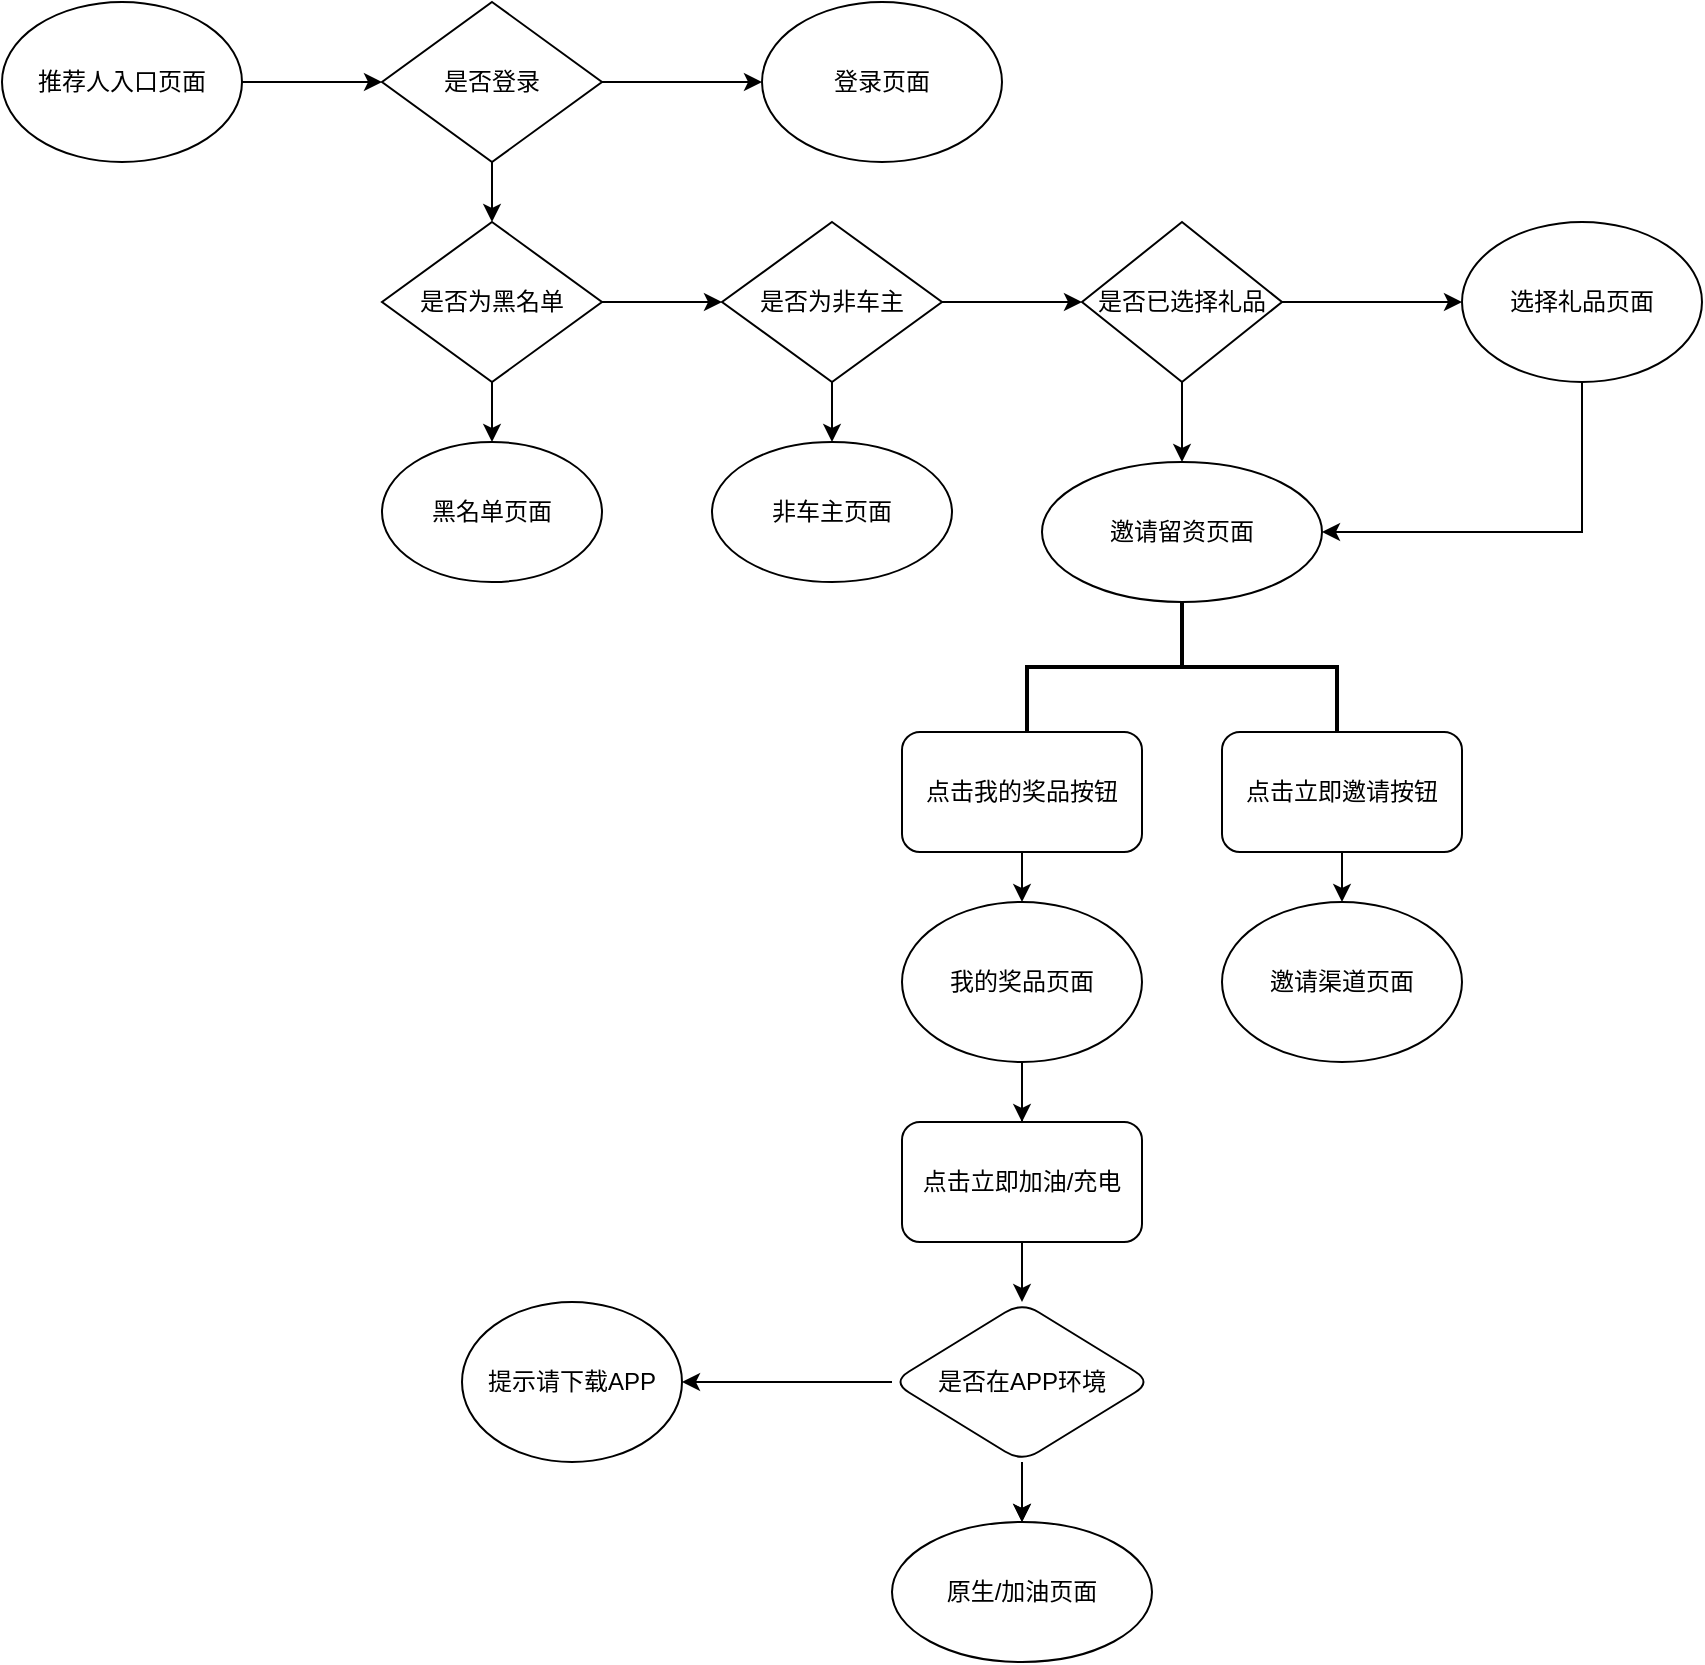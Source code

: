 <mxfile version="21.3.8" type="github">
  <diagram name="Page-1" id="8ce9d11a-91a2-4d17-14d8-a56ed91bf033">
    <mxGraphModel dx="1306" dy="843" grid="1" gridSize="10" guides="1" tooltips="1" connect="1" arrows="1" fold="1" page="1" pageScale="1" pageWidth="1100" pageHeight="850" background="none" math="0" shadow="0">
      <root>
        <mxCell id="0" />
        <mxCell id="1" parent="0" />
        <mxCell id="_9gmj-2kIgi6-tLGqkVm-63" value="" style="edgeStyle=none;rounded=0;orthogonalLoop=1;jettySize=auto;html=1;" edge="1" parent="1" source="_9gmj-2kIgi6-tLGqkVm-61" target="_9gmj-2kIgi6-tLGqkVm-62">
          <mxGeometry relative="1" as="geometry" />
        </mxCell>
        <mxCell id="_9gmj-2kIgi6-tLGqkVm-61" value="推荐人入口页面" style="ellipse;whiteSpace=wrap;html=1;" vertex="1" parent="1">
          <mxGeometry y="40" width="120" height="80" as="geometry" />
        </mxCell>
        <mxCell id="_9gmj-2kIgi6-tLGqkVm-65" value="" style="edgeStyle=none;rounded=0;orthogonalLoop=1;jettySize=auto;html=1;" edge="1" parent="1" source="_9gmj-2kIgi6-tLGqkVm-62" target="_9gmj-2kIgi6-tLGqkVm-64">
          <mxGeometry relative="1" as="geometry" />
        </mxCell>
        <mxCell id="_9gmj-2kIgi6-tLGqkVm-67" value="" style="edgeStyle=none;rounded=0;orthogonalLoop=1;jettySize=auto;html=1;" edge="1" parent="1" source="_9gmj-2kIgi6-tLGqkVm-62" target="_9gmj-2kIgi6-tLGqkVm-66">
          <mxGeometry relative="1" as="geometry" />
        </mxCell>
        <mxCell id="_9gmj-2kIgi6-tLGqkVm-62" value="是否登录" style="rhombus;whiteSpace=wrap;html=1;" vertex="1" parent="1">
          <mxGeometry x="190" y="40" width="110" height="80" as="geometry" />
        </mxCell>
        <mxCell id="_9gmj-2kIgi6-tLGqkVm-69" value="" style="edgeStyle=none;rounded=0;orthogonalLoop=1;jettySize=auto;html=1;" edge="1" parent="1" source="_9gmj-2kIgi6-tLGqkVm-64" target="_9gmj-2kIgi6-tLGqkVm-68">
          <mxGeometry relative="1" as="geometry" />
        </mxCell>
        <mxCell id="_9gmj-2kIgi6-tLGqkVm-71" value="" style="edgeStyle=none;rounded=0;orthogonalLoop=1;jettySize=auto;html=1;" edge="1" parent="1" source="_9gmj-2kIgi6-tLGqkVm-64" target="_9gmj-2kIgi6-tLGqkVm-70">
          <mxGeometry relative="1" as="geometry" />
        </mxCell>
        <mxCell id="_9gmj-2kIgi6-tLGqkVm-64" value="是否为黑名单" style="rhombus;whiteSpace=wrap;html=1;" vertex="1" parent="1">
          <mxGeometry x="190" y="150" width="110" height="80" as="geometry" />
        </mxCell>
        <mxCell id="_9gmj-2kIgi6-tLGqkVm-66" value="登录页面" style="ellipse;whiteSpace=wrap;html=1;" vertex="1" parent="1">
          <mxGeometry x="380" y="40" width="120" height="80" as="geometry" />
        </mxCell>
        <mxCell id="_9gmj-2kIgi6-tLGqkVm-68" value="黑名单页面" style="ellipse;whiteSpace=wrap;html=1;" vertex="1" parent="1">
          <mxGeometry x="190" y="260" width="110" height="70" as="geometry" />
        </mxCell>
        <mxCell id="_9gmj-2kIgi6-tLGqkVm-73" value="" style="edgeStyle=none;rounded=0;orthogonalLoop=1;jettySize=auto;html=1;" edge="1" parent="1" source="_9gmj-2kIgi6-tLGqkVm-70" target="_9gmj-2kIgi6-tLGqkVm-72">
          <mxGeometry relative="1" as="geometry" />
        </mxCell>
        <mxCell id="_9gmj-2kIgi6-tLGqkVm-75" value="" style="edgeStyle=none;rounded=0;orthogonalLoop=1;jettySize=auto;html=1;" edge="1" parent="1" source="_9gmj-2kIgi6-tLGqkVm-70" target="_9gmj-2kIgi6-tLGqkVm-74">
          <mxGeometry relative="1" as="geometry" />
        </mxCell>
        <mxCell id="_9gmj-2kIgi6-tLGqkVm-70" value="是否为非车主" style="rhombus;whiteSpace=wrap;html=1;" vertex="1" parent="1">
          <mxGeometry x="360" y="150" width="110" height="80" as="geometry" />
        </mxCell>
        <mxCell id="_9gmj-2kIgi6-tLGqkVm-72" value="非车主页面" style="ellipse;whiteSpace=wrap;html=1;" vertex="1" parent="1">
          <mxGeometry x="355" y="260" width="120" height="70" as="geometry" />
        </mxCell>
        <mxCell id="_9gmj-2kIgi6-tLGqkVm-77" value="" style="edgeStyle=none;rounded=0;orthogonalLoop=1;jettySize=auto;html=1;" edge="1" parent="1" source="_9gmj-2kIgi6-tLGqkVm-74" target="_9gmj-2kIgi6-tLGqkVm-76">
          <mxGeometry relative="1" as="geometry" />
        </mxCell>
        <mxCell id="_9gmj-2kIgi6-tLGqkVm-81" value="" style="edgeStyle=none;rounded=0;orthogonalLoop=1;jettySize=auto;html=1;" edge="1" parent="1" source="_9gmj-2kIgi6-tLGqkVm-74" target="_9gmj-2kIgi6-tLGqkVm-80">
          <mxGeometry relative="1" as="geometry" />
        </mxCell>
        <mxCell id="_9gmj-2kIgi6-tLGqkVm-74" value="是否已选择礼品" style="rhombus;whiteSpace=wrap;html=1;" vertex="1" parent="1">
          <mxGeometry x="540" y="150" width="100" height="80" as="geometry" />
        </mxCell>
        <mxCell id="_9gmj-2kIgi6-tLGqkVm-76" value="邀请留资页面" style="ellipse;whiteSpace=wrap;html=1;" vertex="1" parent="1">
          <mxGeometry x="520" y="270" width="140" height="70" as="geometry" />
        </mxCell>
        <mxCell id="_9gmj-2kIgi6-tLGqkVm-82" style="edgeStyle=none;rounded=0;orthogonalLoop=1;jettySize=auto;html=1;entryX=1;entryY=0.5;entryDx=0;entryDy=0;" edge="1" parent="1" source="_9gmj-2kIgi6-tLGqkVm-80" target="_9gmj-2kIgi6-tLGqkVm-76">
          <mxGeometry relative="1" as="geometry">
            <Array as="points">
              <mxPoint x="790" y="305" />
            </Array>
          </mxGeometry>
        </mxCell>
        <mxCell id="_9gmj-2kIgi6-tLGqkVm-80" value="选择礼品页面" style="ellipse;whiteSpace=wrap;html=1;" vertex="1" parent="1">
          <mxGeometry x="730" y="150" width="120" height="80" as="geometry" />
        </mxCell>
        <mxCell id="_9gmj-2kIgi6-tLGqkVm-92" value="" style="edgeStyle=none;rounded=0;orthogonalLoop=1;jettySize=auto;html=1;" edge="1" parent="1" source="_9gmj-2kIgi6-tLGqkVm-83" target="_9gmj-2kIgi6-tLGqkVm-91">
          <mxGeometry relative="1" as="geometry" />
        </mxCell>
        <mxCell id="_9gmj-2kIgi6-tLGqkVm-83" value="点击我的奖品按钮" style="rounded=1;whiteSpace=wrap;html=1;" vertex="1" parent="1">
          <mxGeometry x="450" y="405" width="120" height="60" as="geometry" />
        </mxCell>
        <mxCell id="_9gmj-2kIgi6-tLGqkVm-94" value="" style="edgeStyle=none;rounded=0;orthogonalLoop=1;jettySize=auto;html=1;" edge="1" parent="1" source="_9gmj-2kIgi6-tLGqkVm-87" target="_9gmj-2kIgi6-tLGqkVm-93">
          <mxGeometry relative="1" as="geometry" />
        </mxCell>
        <mxCell id="_9gmj-2kIgi6-tLGqkVm-87" value="点击立即邀请按钮" style="rounded=1;whiteSpace=wrap;html=1;" vertex="1" parent="1">
          <mxGeometry x="610" y="405" width="120" height="60" as="geometry" />
        </mxCell>
        <mxCell id="_9gmj-2kIgi6-tLGqkVm-88" value="" style="strokeWidth=2;html=1;shape=mxgraph.flowchart.annotation_2;align=left;labelPosition=right;pointerEvents=1;direction=south;" vertex="1" parent="1">
          <mxGeometry x="512.5" y="340" width="155" height="65" as="geometry" />
        </mxCell>
        <mxCell id="_9gmj-2kIgi6-tLGqkVm-96" value="" style="edgeStyle=none;rounded=0;orthogonalLoop=1;jettySize=auto;html=1;" edge="1" parent="1" source="_9gmj-2kIgi6-tLGqkVm-91">
          <mxGeometry relative="1" as="geometry">
            <mxPoint x="510" y="620" as="targetPoint" />
          </mxGeometry>
        </mxCell>
        <mxCell id="_9gmj-2kIgi6-tLGqkVm-98" value="" style="edgeStyle=none;rounded=0;orthogonalLoop=1;jettySize=auto;html=1;" edge="1" parent="1" source="_9gmj-2kIgi6-tLGqkVm-91" target="_9gmj-2kIgi6-tLGqkVm-97">
          <mxGeometry relative="1" as="geometry" />
        </mxCell>
        <mxCell id="_9gmj-2kIgi6-tLGqkVm-91" value="我的奖品页面" style="ellipse;whiteSpace=wrap;html=1;rounded=1;" vertex="1" parent="1">
          <mxGeometry x="450" y="490" width="120" height="80" as="geometry" />
        </mxCell>
        <mxCell id="_9gmj-2kIgi6-tLGqkVm-93" value="邀请渠道页面" style="ellipse;whiteSpace=wrap;html=1;rounded=1;" vertex="1" parent="1">
          <mxGeometry x="610" y="490" width="120" height="80" as="geometry" />
        </mxCell>
        <mxCell id="_9gmj-2kIgi6-tLGqkVm-100" value="" style="edgeStyle=none;rounded=0;orthogonalLoop=1;jettySize=auto;html=1;" edge="1" parent="1" source="_9gmj-2kIgi6-tLGqkVm-97" target="_9gmj-2kIgi6-tLGqkVm-99">
          <mxGeometry relative="1" as="geometry" />
        </mxCell>
        <mxCell id="_9gmj-2kIgi6-tLGqkVm-97" value="点击立即加油/充电" style="whiteSpace=wrap;html=1;rounded=1;" vertex="1" parent="1">
          <mxGeometry x="450" y="600" width="120" height="60" as="geometry" />
        </mxCell>
        <mxCell id="_9gmj-2kIgi6-tLGqkVm-102" value="" style="edgeStyle=none;rounded=0;orthogonalLoop=1;jettySize=auto;html=1;" edge="1" parent="1" source="_9gmj-2kIgi6-tLGqkVm-99">
          <mxGeometry relative="1" as="geometry">
            <mxPoint x="510" y="800" as="targetPoint" />
          </mxGeometry>
        </mxCell>
        <mxCell id="_9gmj-2kIgi6-tLGqkVm-104" value="" style="edgeStyle=none;rounded=0;orthogonalLoop=1;jettySize=auto;html=1;" edge="1" parent="1" source="_9gmj-2kIgi6-tLGqkVm-99" target="_9gmj-2kIgi6-tLGqkVm-103">
          <mxGeometry relative="1" as="geometry" />
        </mxCell>
        <mxCell id="_9gmj-2kIgi6-tLGqkVm-106" value="" style="edgeStyle=none;rounded=0;orthogonalLoop=1;jettySize=auto;html=1;" edge="1" parent="1" source="_9gmj-2kIgi6-tLGqkVm-99" target="_9gmj-2kIgi6-tLGqkVm-105">
          <mxGeometry relative="1" as="geometry" />
        </mxCell>
        <mxCell id="_9gmj-2kIgi6-tLGqkVm-99" value="是否在APP环境" style="rhombus;whiteSpace=wrap;html=1;rounded=1;" vertex="1" parent="1">
          <mxGeometry x="445" y="690" width="130" height="80" as="geometry" />
        </mxCell>
        <mxCell id="_9gmj-2kIgi6-tLGqkVm-103" value="提示请下载APP" style="ellipse;whiteSpace=wrap;html=1;rounded=1;" vertex="1" parent="1">
          <mxGeometry x="230" y="690" width="110" height="80" as="geometry" />
        </mxCell>
        <mxCell id="_9gmj-2kIgi6-tLGqkVm-105" value="原生/加油页面" style="ellipse;whiteSpace=wrap;html=1;rounded=1;" vertex="1" parent="1">
          <mxGeometry x="445" y="800" width="130" height="70" as="geometry" />
        </mxCell>
      </root>
    </mxGraphModel>
  </diagram>
</mxfile>
